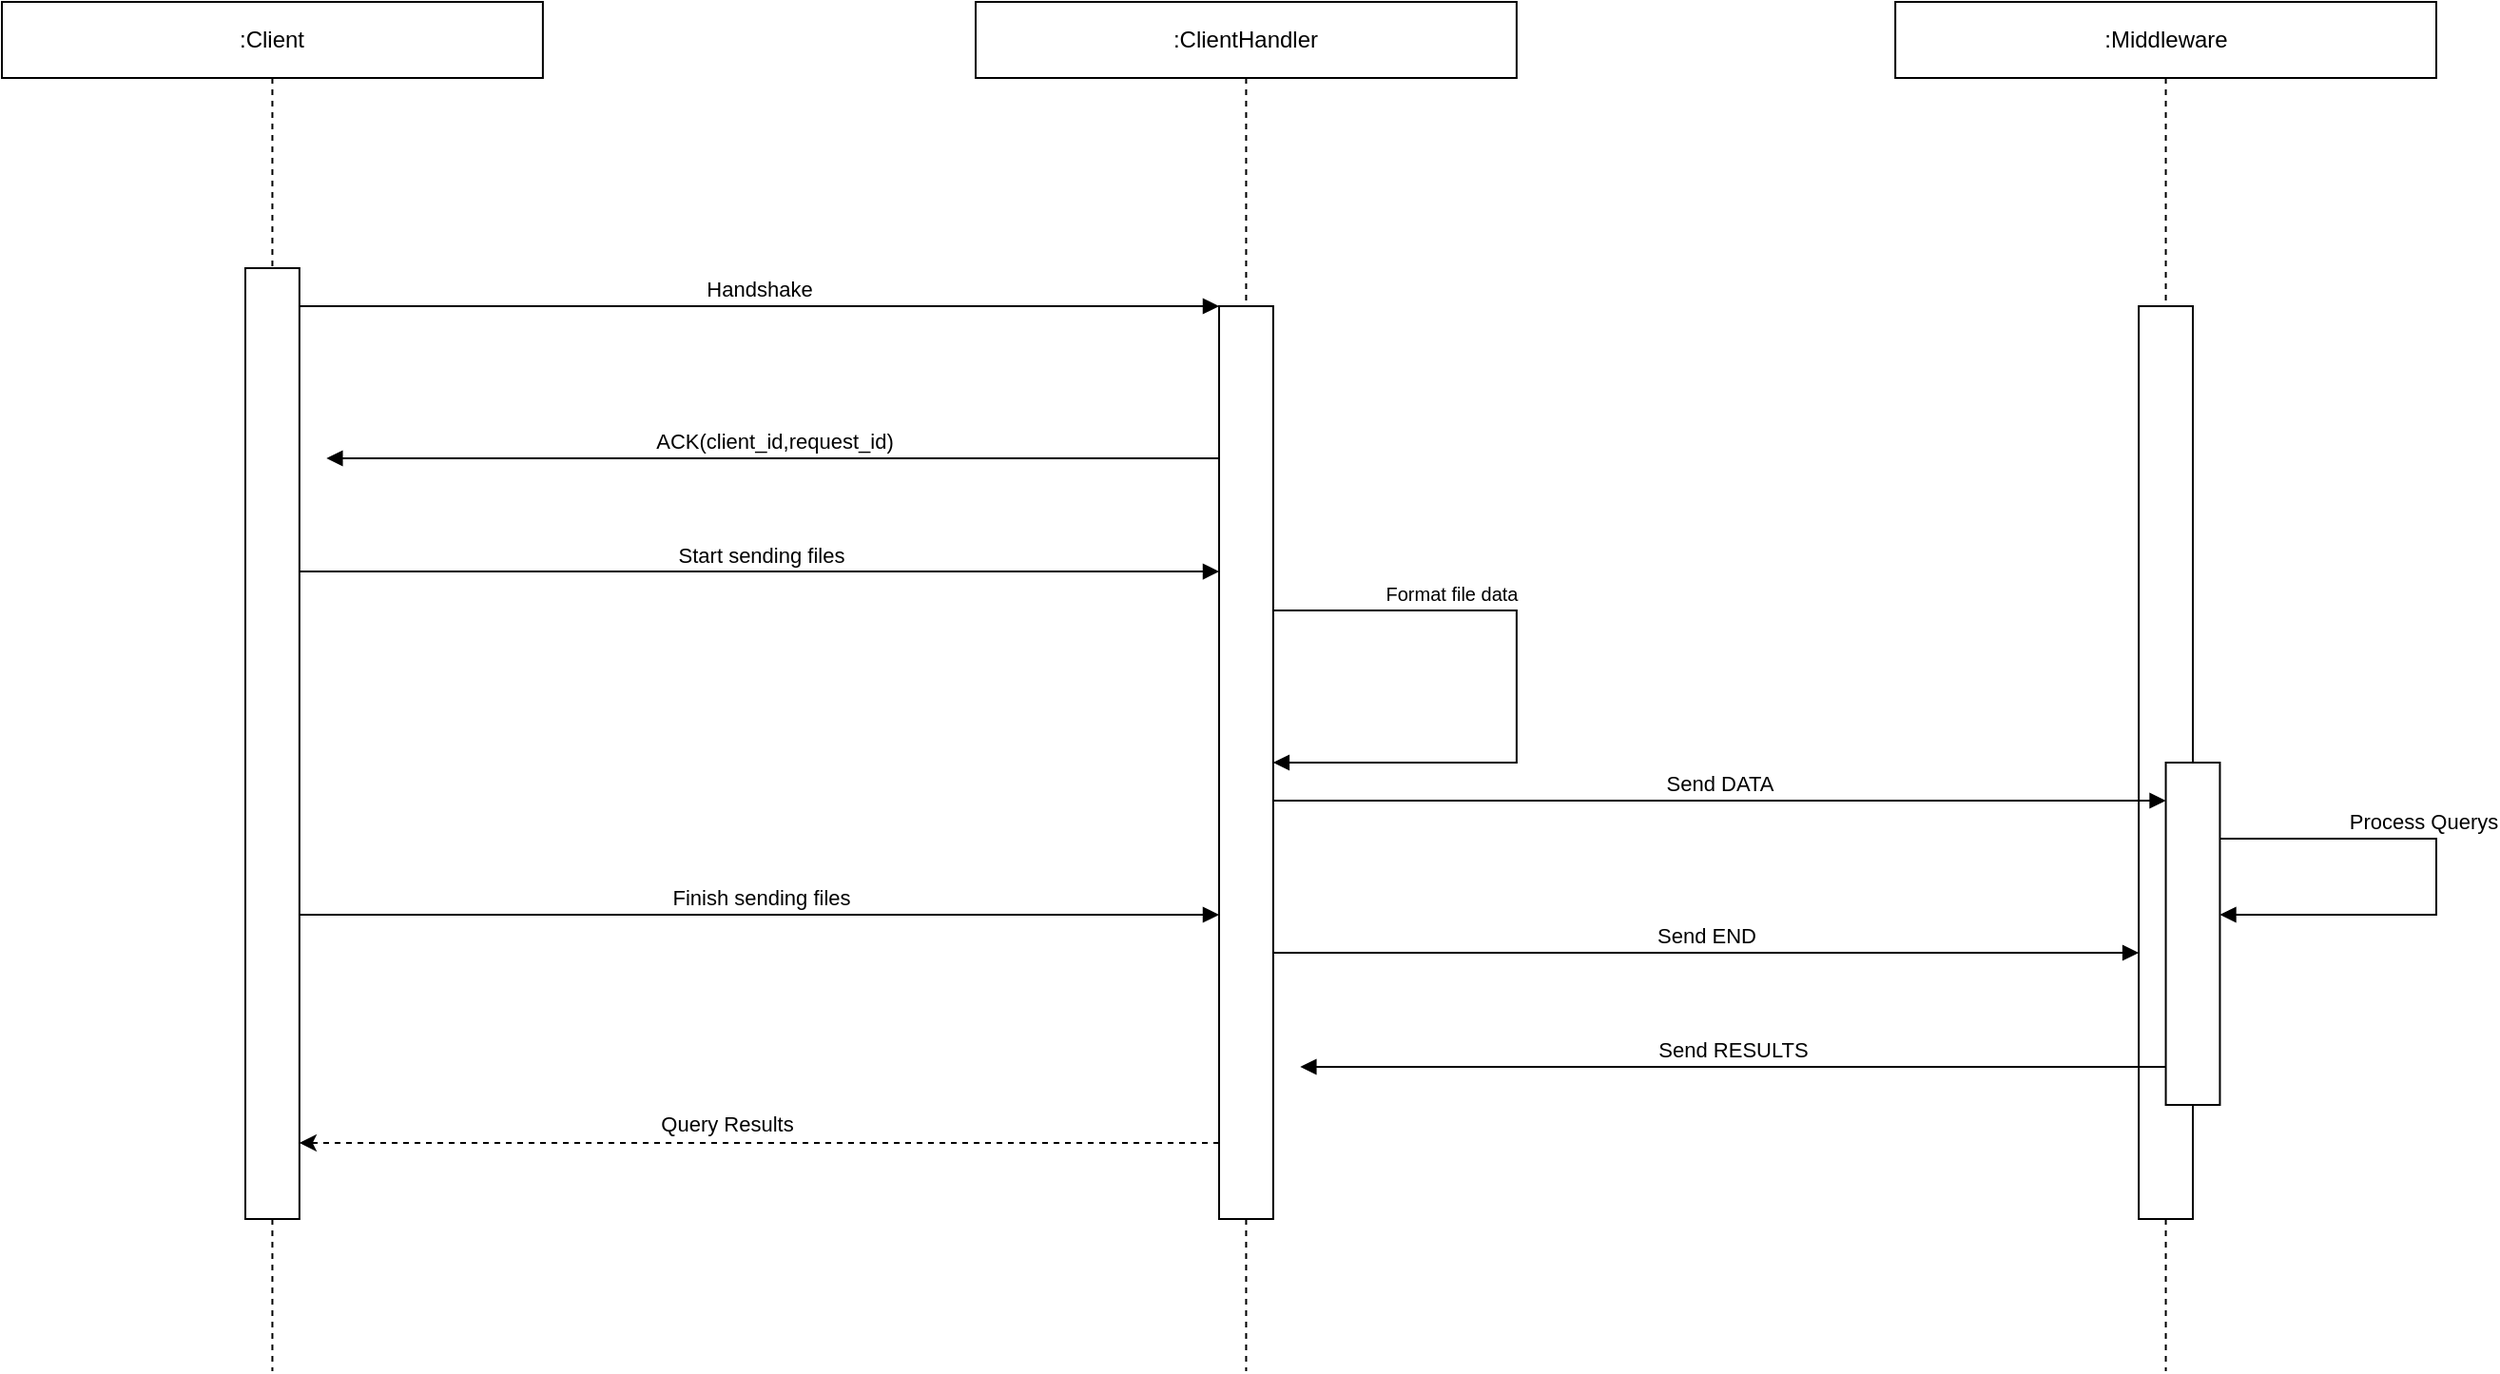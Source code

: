 <mxfile version="24.7.16">
  <diagram name="Page-1" id="2YBvvXClWsGukQMizWep">
    <mxGraphModel dx="683" dy="371" grid="1" gridSize="10" guides="1" tooltips="1" connect="1" arrows="1" fold="1" page="1" pageScale="1" pageWidth="850" pageHeight="1100" background="none" math="0" shadow="0">
      <root>
        <mxCell id="0" />
        <mxCell id="1" parent="0" />
        <mxCell id="yfNNR_jNegXJR5VQvfkZ-26" value="" style="group" vertex="1" connectable="0" parent="1">
          <mxGeometry x="40" y="40" width="1280" height="720" as="geometry" />
        </mxCell>
        <mxCell id="aM9ryv3xv72pqoxQDRHE-1" value=":Client" style="shape=umlLifeline;perimeter=lifelinePerimeter;whiteSpace=wrap;html=1;container=0;dropTarget=0;collapsible=0;recursiveResize=0;outlineConnect=0;portConstraint=eastwest;newEdgeStyle={&quot;edgeStyle&quot;:&quot;elbowEdgeStyle&quot;,&quot;elbow&quot;:&quot;vertical&quot;,&quot;curved&quot;:0,&quot;rounded&quot;:0};" parent="yfNNR_jNegXJR5VQvfkZ-26" vertex="1">
          <mxGeometry width="284.444" height="720" as="geometry" />
        </mxCell>
        <mxCell id="aM9ryv3xv72pqoxQDRHE-2" value="" style="html=1;points=[];perimeter=orthogonalPerimeter;outlineConnect=0;targetShapes=umlLifeline;portConstraint=eastwest;newEdgeStyle={&quot;edgeStyle&quot;:&quot;elbowEdgeStyle&quot;,&quot;elbow&quot;:&quot;vertical&quot;,&quot;curved&quot;:0,&quot;rounded&quot;:0};" parent="aM9ryv3xv72pqoxQDRHE-1" vertex="1">
          <mxGeometry x="128" y="140.0" width="28.444" height="500" as="geometry" />
        </mxCell>
        <mxCell id="aM9ryv3xv72pqoxQDRHE-5" value=":ClientHandler" style="shape=umlLifeline;perimeter=lifelinePerimeter;whiteSpace=wrap;html=1;container=0;dropTarget=0;collapsible=0;recursiveResize=0;outlineConnect=0;portConstraint=eastwest;newEdgeStyle={&quot;edgeStyle&quot;:&quot;elbowEdgeStyle&quot;,&quot;elbow&quot;:&quot;vertical&quot;,&quot;curved&quot;:0,&quot;rounded&quot;:0};" parent="yfNNR_jNegXJR5VQvfkZ-26" vertex="1">
          <mxGeometry x="512" width="284.444" height="720" as="geometry" />
        </mxCell>
        <mxCell id="aM9ryv3xv72pqoxQDRHE-6" value="" style="html=1;points=[];perimeter=orthogonalPerimeter;outlineConnect=0;targetShapes=umlLifeline;portConstraint=eastwest;newEdgeStyle={&quot;edgeStyle&quot;:&quot;elbowEdgeStyle&quot;,&quot;elbow&quot;:&quot;vertical&quot;,&quot;curved&quot;:0,&quot;rounded&quot;:0};" parent="aM9ryv3xv72pqoxQDRHE-5" vertex="1">
          <mxGeometry x="128" y="160" width="28.444" height="480.0" as="geometry" />
        </mxCell>
        <mxCell id="yfNNR_jNegXJR5VQvfkZ-11" value="&lt;font style=&quot;font-size: 10px;&quot;&gt;Format file data&lt;/font&gt;" style="html=1;verticalAlign=bottom;endArrow=block;edgeStyle=elbowEdgeStyle;elbow=horizontal;curved=0;rounded=0;" edge="1" parent="aM9ryv3xv72pqoxQDRHE-5">
          <mxGeometry x="-0.444" relative="1" as="geometry">
            <mxPoint x="156.444" y="320" as="sourcePoint" />
            <Array as="points">
              <mxPoint x="284.444" y="360" />
            </Array>
            <mxPoint x="156.444" y="400.0" as="targetPoint" />
            <mxPoint as="offset" />
          </mxGeometry>
        </mxCell>
        <mxCell id="aM9ryv3xv72pqoxQDRHE-7" value="Handshake" style="html=1;verticalAlign=bottom;endArrow=block;edgeStyle=elbowEdgeStyle;elbow=vertical;curved=0;rounded=0;" parent="yfNNR_jNegXJR5VQvfkZ-26" source="aM9ryv3xv72pqoxQDRHE-2" target="aM9ryv3xv72pqoxQDRHE-6" edge="1">
          <mxGeometry relative="1" as="geometry">
            <mxPoint x="440.889" y="180" as="sourcePoint" />
            <Array as="points">
              <mxPoint x="398.222" y="160" />
            </Array>
          </mxGeometry>
        </mxCell>
        <mxCell id="aM9ryv3xv72pqoxQDRHE-9" value="ACK(client_id,request_id)" style="html=1;verticalAlign=bottom;endArrow=block;edgeStyle=elbowEdgeStyle;elbow=vertical;curved=0;rounded=0;" parent="yfNNR_jNegXJR5VQvfkZ-26" source="aM9ryv3xv72pqoxQDRHE-6" edge="1">
          <mxGeometry relative="1" as="geometry">
            <mxPoint x="384.0" y="240.0" as="sourcePoint" />
            <Array as="points">
              <mxPoint x="426.667" y="240.0" />
            </Array>
            <mxPoint x="170.667" y="240.0" as="targetPoint" />
          </mxGeometry>
        </mxCell>
        <mxCell id="yfNNR_jNegXJR5VQvfkZ-5" value="Start sending files" style="html=1;verticalAlign=bottom;endArrow=block;edgeStyle=elbowEdgeStyle;elbow=vertical;curved=0;rounded=0;" edge="1" parent="yfNNR_jNegXJR5VQvfkZ-26" source="aM9ryv3xv72pqoxQDRHE-2" target="aM9ryv3xv72pqoxQDRHE-6">
          <mxGeometry x="0.003" relative="1" as="geometry">
            <mxPoint x="170.667" y="299.52" as="sourcePoint" />
            <Array as="points">
              <mxPoint x="412.444" y="299.52" />
            </Array>
            <mxPoint x="625.778" y="300.0" as="targetPoint" />
            <mxPoint as="offset" />
          </mxGeometry>
        </mxCell>
        <mxCell id="yfNNR_jNegXJR5VQvfkZ-9" value=":Middleware" style="shape=umlLifeline;perimeter=lifelinePerimeter;whiteSpace=wrap;html=1;container=0;dropTarget=0;collapsible=0;recursiveResize=0;outlineConnect=0;portConstraint=eastwest;newEdgeStyle={&quot;edgeStyle&quot;:&quot;elbowEdgeStyle&quot;,&quot;elbow&quot;:&quot;vertical&quot;,&quot;curved&quot;:0,&quot;rounded&quot;:0};" vertex="1" parent="yfNNR_jNegXJR5VQvfkZ-26">
          <mxGeometry x="995.556" width="284.444" height="720" as="geometry" />
        </mxCell>
        <mxCell id="yfNNR_jNegXJR5VQvfkZ-10" value="" style="html=1;points=[];perimeter=orthogonalPerimeter;outlineConnect=0;targetShapes=umlLifeline;portConstraint=eastwest;newEdgeStyle={&quot;edgeStyle&quot;:&quot;elbowEdgeStyle&quot;,&quot;elbow&quot;:&quot;vertical&quot;,&quot;curved&quot;:0,&quot;rounded&quot;:0};" vertex="1" parent="yfNNR_jNegXJR5VQvfkZ-9">
          <mxGeometry x="128" y="160" width="28.444" height="480.0" as="geometry" />
        </mxCell>
        <mxCell id="yfNNR_jNegXJR5VQvfkZ-13" value="" style="html=1;points=[];perimeter=orthogonalPerimeter;outlineConnect=0;targetShapes=umlLifeline;portConstraint=eastwest;newEdgeStyle={&quot;edgeStyle&quot;:&quot;elbowEdgeStyle&quot;,&quot;elbow&quot;:&quot;vertical&quot;,&quot;curved&quot;:0,&quot;rounded&quot;:0};" vertex="1" parent="yfNNR_jNegXJR5VQvfkZ-9">
          <mxGeometry x="142.222" y="400.0" width="28.444" height="180" as="geometry" />
        </mxCell>
        <mxCell id="yfNNR_jNegXJR5VQvfkZ-19" value="Process Querys" style="html=1;verticalAlign=bottom;endArrow=block;edgeStyle=elbowEdgeStyle;elbow=horizontal;curved=0;rounded=0;" edge="1" parent="yfNNR_jNegXJR5VQvfkZ-26">
          <mxGeometry x="-0.2" relative="1" as="geometry">
            <mxPoint x="1166.222" y="440.0" as="sourcePoint" />
            <Array as="points">
              <mxPoint x="1280" y="440.0" />
            </Array>
            <mxPoint x="1166.222" y="480.0" as="targetPoint" />
            <mxPoint as="offset" />
          </mxGeometry>
        </mxCell>
        <mxCell id="yfNNR_jNegXJR5VQvfkZ-12" value="Send DATA" style="html=1;verticalAlign=bottom;endArrow=block;edgeStyle=elbowEdgeStyle;elbow=vertical;curved=0;rounded=0;" edge="1" parent="yfNNR_jNegXJR5VQvfkZ-26" source="aM9ryv3xv72pqoxQDRHE-6">
          <mxGeometry relative="1" as="geometry">
            <mxPoint x="682.667" y="420" as="sourcePoint" />
            <Array as="points">
              <mxPoint x="896.0" y="420" />
            </Array>
            <mxPoint x="1137.778" y="420" as="targetPoint" />
          </mxGeometry>
        </mxCell>
        <mxCell id="yfNNR_jNegXJR5VQvfkZ-18" value="Finish sending files" style="html=1;verticalAlign=bottom;endArrow=block;edgeStyle=elbowEdgeStyle;elbow=vertical;curved=0;rounded=0;" edge="1" parent="yfNNR_jNegXJR5VQvfkZ-26" source="aM9ryv3xv72pqoxQDRHE-2" target="aM9ryv3xv72pqoxQDRHE-6">
          <mxGeometry x="0.003" relative="1" as="geometry">
            <mxPoint x="170.667" y="480.48" as="sourcePoint" />
            <Array as="points">
              <mxPoint x="426.667" y="480.0" />
            </Array>
            <mxPoint x="625.778" y="480.0" as="targetPoint" />
            <mxPoint as="offset" />
          </mxGeometry>
        </mxCell>
        <mxCell id="yfNNR_jNegXJR5VQvfkZ-20" value="Send END" style="html=1;verticalAlign=bottom;endArrow=block;edgeStyle=elbowEdgeStyle;elbow=vertical;curved=0;rounded=0;" edge="1" parent="yfNNR_jNegXJR5VQvfkZ-26">
          <mxGeometry x="0.003" relative="1" as="geometry">
            <mxPoint x="668.444" y="500" as="sourcePoint" />
            <Array as="points">
              <mxPoint x="924.444" y="500" />
            </Array>
            <mxPoint x="1123.556" y="500" as="targetPoint" />
            <mxPoint as="offset" />
          </mxGeometry>
        </mxCell>
        <mxCell id="yfNNR_jNegXJR5VQvfkZ-22" value="Send RESULTS" style="html=1;verticalAlign=bottom;endArrow=block;edgeStyle=elbowEdgeStyle;elbow=vertical;curved=0;rounded=0;" edge="1" parent="yfNNR_jNegXJR5VQvfkZ-26">
          <mxGeometry relative="1" as="geometry">
            <mxPoint x="1137.778" y="560.0" as="sourcePoint" />
            <Array as="points">
              <mxPoint x="924.444" y="560.0" />
            </Array>
            <mxPoint x="682.667" y="560.0" as="targetPoint" />
          </mxGeometry>
        </mxCell>
        <mxCell id="yfNNR_jNegXJR5VQvfkZ-24" value="" style="endArrow=classic;html=1;rounded=0;dashed=1;" edge="1" parent="yfNNR_jNegXJR5VQvfkZ-26" source="aM9ryv3xv72pqoxQDRHE-6">
          <mxGeometry width="50" height="50" relative="1" as="geometry">
            <mxPoint x="597.333" y="600.0" as="sourcePoint" />
            <mxPoint x="156.444" y="600.0" as="targetPoint" />
          </mxGeometry>
        </mxCell>
        <mxCell id="yfNNR_jNegXJR5VQvfkZ-25" value="Query Results" style="edgeLabel;html=1;align=center;verticalAlign=middle;resizable=0;points=[];" vertex="1" connectable="0" parent="yfNNR_jNegXJR5VQvfkZ-24">
          <mxGeometry x="0.074" y="2" relative="1" as="geometry">
            <mxPoint y="-12" as="offset" />
          </mxGeometry>
        </mxCell>
      </root>
    </mxGraphModel>
  </diagram>
</mxfile>

